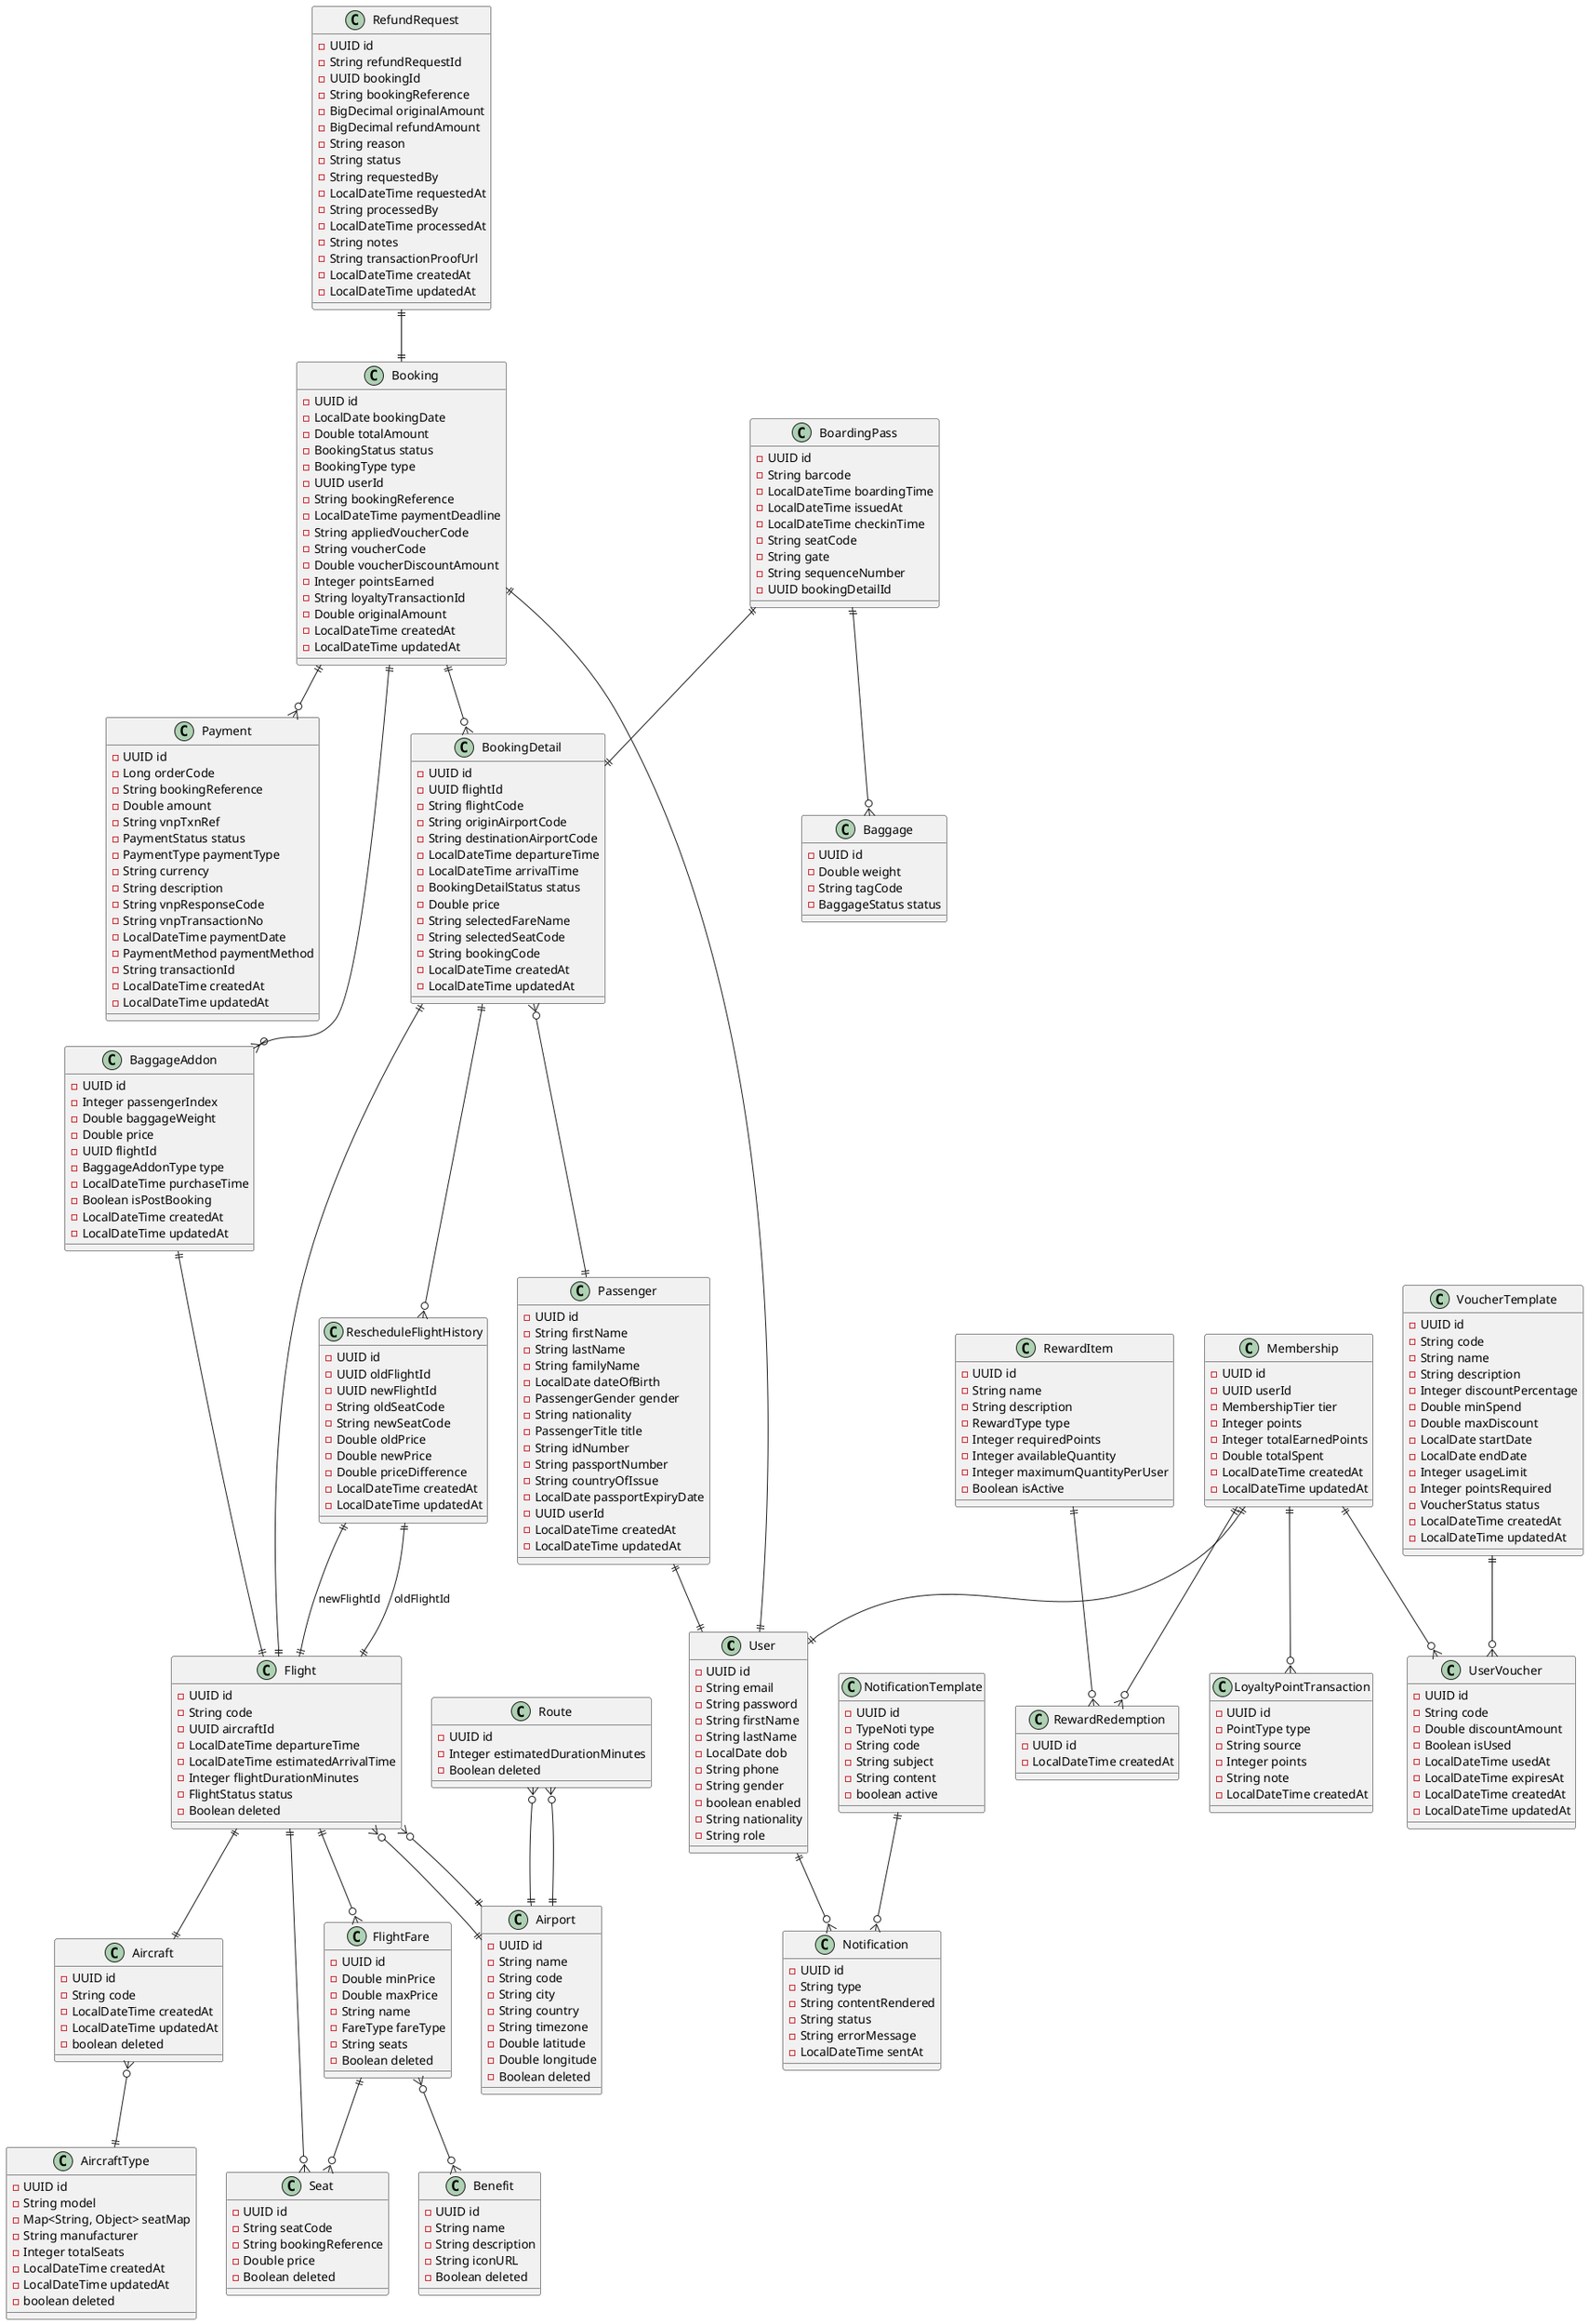 @startuml

class User {
  - UUID id
  - String email
  - String password
  - String firstName
  - String lastName
  - LocalDate dob
  - String phone
  - String gender
  - boolean enabled
  - String nationality
  - String role
}

class Notification {
  - UUID id
  - String type
  - String contentRendered
  - String status
  - String errorMessage
  - LocalDateTime sentAt
}

class NotificationTemplate {
  - UUID id
  - TypeNoti type
  - String code
  - String subject
  - String content
  - boolean active
}

class Aircraft {
  - UUID id
  - String code
  - LocalDateTime createdAt
  - LocalDateTime updatedAt
  - boolean deleted
}

class AircraftType {
  - UUID id
  - String model
  - Map<String, Object> seatMap
  - String manufacturer
  - Integer totalSeats
  - LocalDateTime createdAt
  - LocalDateTime updatedAt
  - boolean deleted
}

class Flight {
  - UUID id
  - String code
  - UUID aircraftId
  - LocalDateTime departureTime
  - LocalDateTime estimatedArrivalTime
  - Integer flightDurationMinutes
  - FlightStatus status
  - Boolean deleted
}

class Airport {
  - UUID id
  - String name
  - String code
  - String city
  - String country
  - String timezone
  - Double latitude
  - Double longitude
  - Boolean deleted
}

class FlightFare {
  - UUID id
  - Double minPrice
  - Double maxPrice
  - String name
  - FareType fareType
  - String seats
  - Boolean deleted
}

class Route {
  - UUID id
  - Integer estimatedDurationMinutes
  - Boolean deleted
}

class Seat {
  - UUID id
  - String seatCode
  - String bookingReference
  - Double price
  - Boolean deleted
}

class Benefit {
  - UUID id
  - String name
  - String description
  - String iconURL
  - Boolean deleted
}

class Booking {
  - UUID id
  - LocalDate bookingDate
  - Double totalAmount
  - BookingStatus status
  - BookingType type
  - UUID userId
  - String bookingReference
  - LocalDateTime paymentDeadline
  - String appliedVoucherCode
  - String voucherCode
  - Double voucherDiscountAmount
  - Integer pointsEarned
  - String loyaltyTransactionId
  - Double originalAmount
  - LocalDateTime createdAt
  - LocalDateTime updatedAt
}

class BookingDetail {
  - UUID id
  - UUID flightId
  - String flightCode
  - String originAirportCode
  - String destinationAirportCode
  - LocalDateTime departureTime
  - LocalDateTime arrivalTime
  - BookingDetailStatus status
  - Double price
  - String selectedFareName
  - String selectedSeatCode
  - String bookingCode
  - LocalDateTime createdAt
  - LocalDateTime updatedAt
}

class Passenger {
  - UUID id
  - String firstName
  - String lastName
  - String familyName
  - LocalDate dateOfBirth
  - PassengerGender gender
  - String nationality
  - PassengerTitle title
  - String idNumber
  - String passportNumber
  - String countryOfIssue
  - LocalDate passportExpiryDate
  - UUID userId
  - LocalDateTime createdAt
  - LocalDateTime updatedAt
}

class Payment {
  - UUID id
  - Long orderCode
  - String bookingReference
  - Double amount
  - String vnpTxnRef
  - PaymentStatus status
  - PaymentType paymentType
  - String currency
  - String description
  - String vnpResponseCode
  - String vnpTransactionNo
  - LocalDateTime paymentDate
  - PaymentMethod paymentMethod
  - String transactionId
  - LocalDateTime createdAt
  - LocalDateTime updatedAt
}

class BaggageAddon {
  - UUID id
  - Integer passengerIndex
  - Double baggageWeight
  - Double price
  - UUID flightId
  - BaggageAddonType type
  - LocalDateTime purchaseTime
  - Boolean isPostBooking
  - LocalDateTime createdAt
  - LocalDateTime updatedAt
}

class RefundRequest {
  - UUID id
  - String refundRequestId
  - UUID bookingId
  - String bookingReference
  - BigDecimal originalAmount
  - BigDecimal refundAmount
  - String reason
  - String status
  - String requestedBy
  - LocalDateTime requestedAt
  - String processedBy
  - LocalDateTime processedAt
  - String notes
  - String transactionProofUrl
  - LocalDateTime createdAt
  - LocalDateTime updatedAt
}

class RescheduleFlightHistory {
  - UUID id
  - UUID oldFlightId
  - UUID newFlightId
  - String oldSeatCode
  - String newSeatCode
  - Double oldPrice
  - Double newPrice
  - Double priceDifference
  - LocalDateTime createdAt
  - LocalDateTime updatedAt
}

class BoardingPass {
  - UUID id
  - String barcode
  - LocalDateTime boardingTime
  - LocalDateTime issuedAt
  - LocalDateTime checkinTime
  - String seatCode
  - String gate
  - String sequenceNumber
  - UUID bookingDetailId
}

class Baggage {
  - UUID id
  - Double weight
  - String tagCode
  - BaggageStatus status
}

class Membership {
  - UUID id
  - UUID userId
  - MembershipTier tier
  - Integer points
  - Integer totalEarnedPoints
  - Double totalSpent
  - LocalDateTime createdAt
  - LocalDateTime updatedAt
}

class LoyaltyPointTransaction {
  - UUID id
  - PointType type
  - String source
  - Integer points
  - String note
  - LocalDateTime createdAt
}

class UserVoucher {
  - UUID id
  - String code
  - Double discountAmount
  - Boolean isUsed
  - LocalDateTime usedAt
  - LocalDateTime expiresAt
  - LocalDateTime createdAt
  - LocalDateTime updatedAt
}

class VoucherTemplate {
  - UUID id
  - String code
  - String name
  - String description
  - Integer discountPercentage
  - Double minSpend
  - Double maxDiscount
  - LocalDate startDate
  - LocalDate endDate
  - Integer usageLimit
  - Integer pointsRequired
  - VoucherStatus status
  - LocalDateTime createdAt
  - LocalDateTime updatedAt
}

class RewardItem {
  - UUID id
  - String name
  - String description
  - RewardType type
  - Integer requiredPoints
  - Integer availableQuantity
  - Integer maximumQuantityPerUser
  - Boolean isActive
}

class RewardRedemption {
  - UUID id
  - LocalDateTime createdAt
}

User ||--o{ Notification
NotificationTemplate ||--o{ Notification
Aircraft }o--|| AircraftType
Flight }o--|| Airport
Flight }o--|| Airport
Flight ||--o{ FlightFare
Flight ||--o{ Seat
FlightFare }o--o{ Benefit
FlightFare ||--o{ Seat
Route }o--|| Airport
Route }o--|| Airport
Booking ||--o{ BookingDetail
Booking ||--o{ Payment
Booking ||--o{ BaggageAddon
BookingDetail }o--|| Passenger
BookingDetail ||--o{ RescheduleFlightHistory
BoardingPass ||--o{ Baggage
Membership ||--o{ LoyaltyPointTransaction
Membership ||--o{ UserVoucher
Membership ||--o{ RewardRedemption
VoucherTemplate ||--o{ UserVoucher
RewardItem ||--o{ RewardRedemption
Booking ||--|| User
Passenger ||--|| User
BookingDetail ||--|| Flight
Flight ||--|| Aircraft
BoardingPass ||--|| BookingDetail
Membership ||--|| User
BaggageAddon ||--|| Flight
RefundRequest ||--|| Booking
RescheduleFlightHistory ||--|| Flight : oldFlightId
RescheduleFlightHistory ||--|| Flight : newFlightId

@enduml